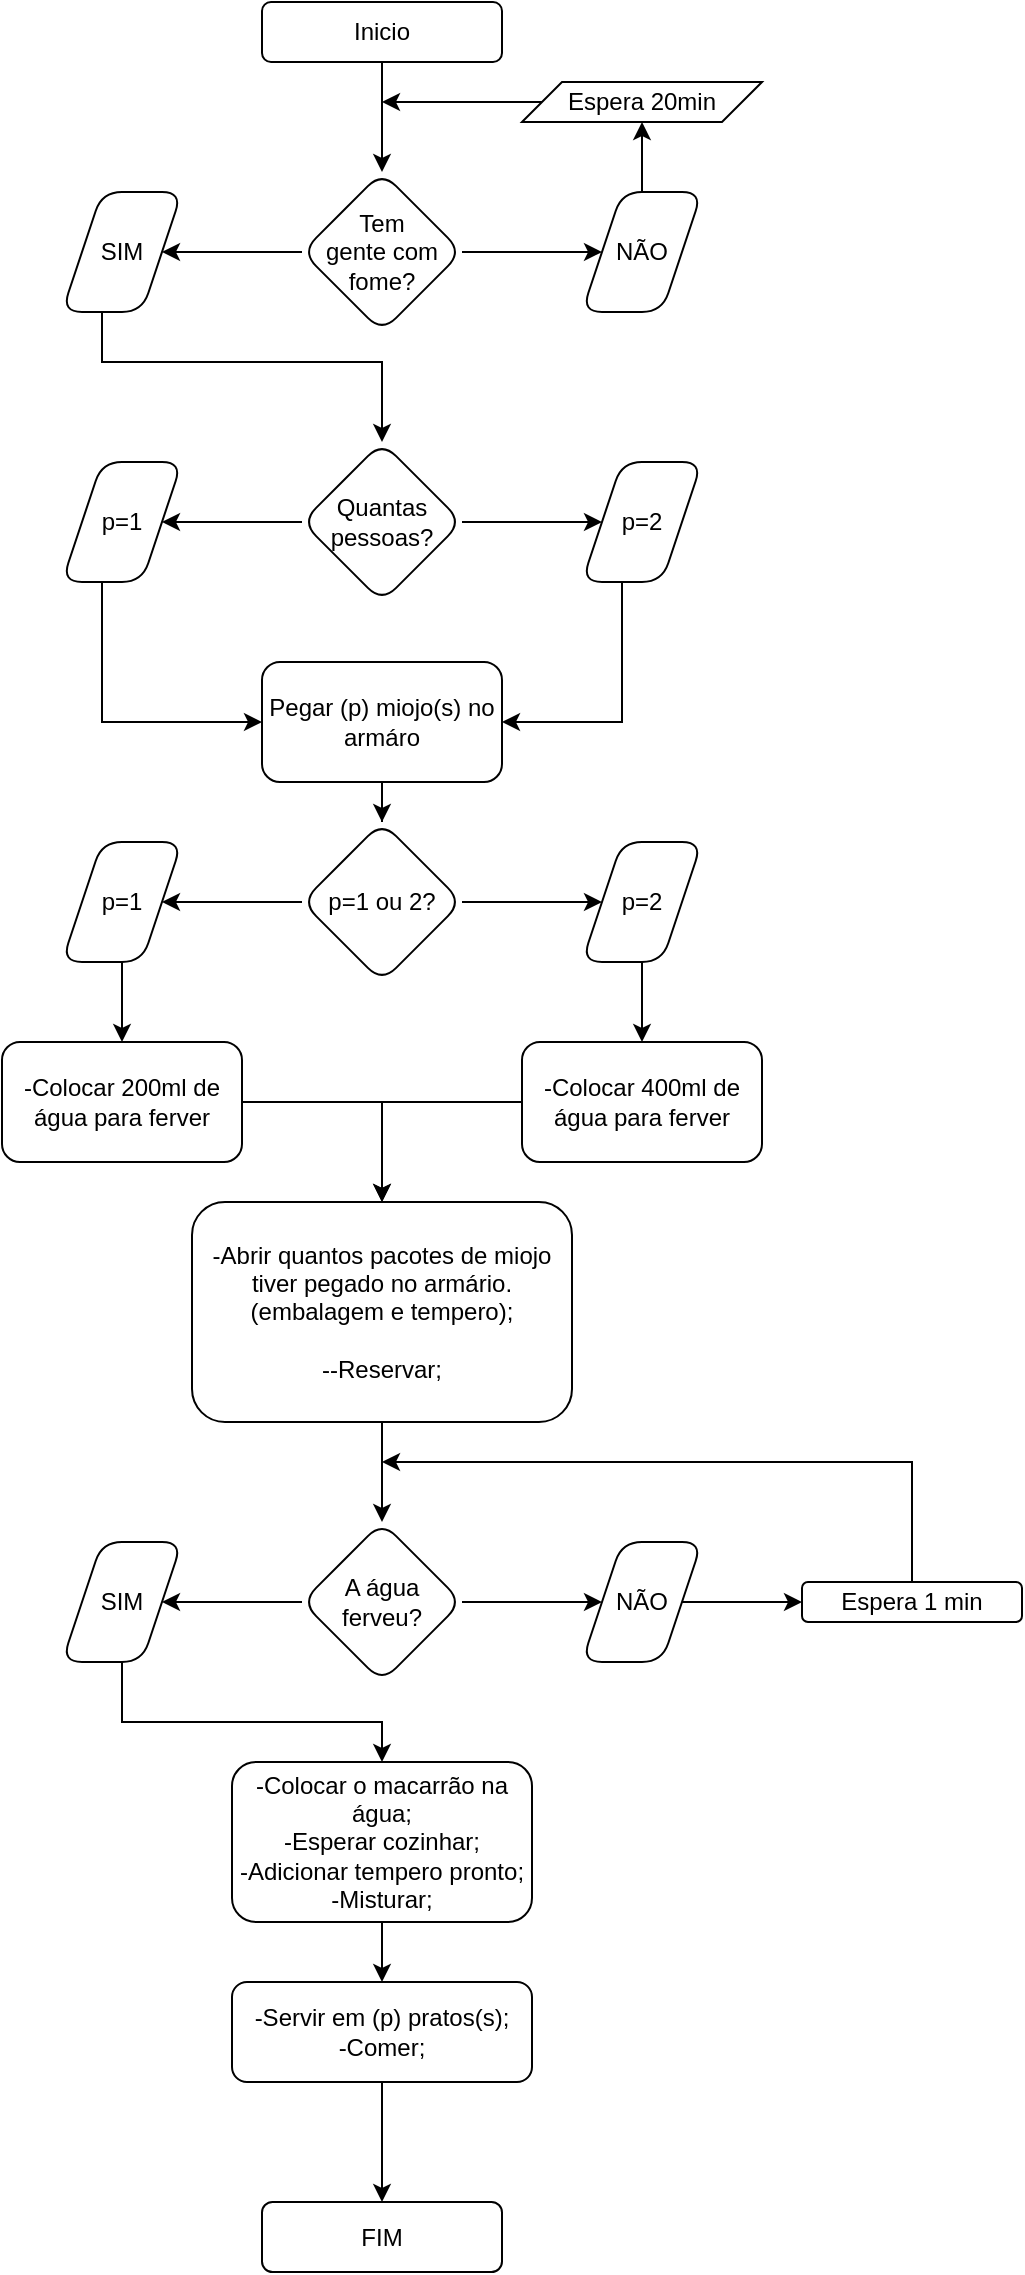 <mxfile version="20.8.0" type="github">
  <diagram id="S_Y_YnElNU_rRsE4kPmI" name="Página-1">
    <mxGraphModel dx="880" dy="522" grid="1" gridSize="10" guides="1" tooltips="1" connect="1" arrows="1" fold="1" page="1" pageScale="1" pageWidth="827" pageHeight="1169" math="0" shadow="0">
      <root>
        <mxCell id="0" />
        <mxCell id="1" parent="0" />
        <mxCell id="OAp7uTvMOBkOuxQ-HmVQ-3" value="" style="edgeStyle=orthogonalEdgeStyle;rounded=0;orthogonalLoop=1;jettySize=auto;html=1;" edge="1" parent="1" source="OAp7uTvMOBkOuxQ-HmVQ-1" target="OAp7uTvMOBkOuxQ-HmVQ-2">
          <mxGeometry relative="1" as="geometry" />
        </mxCell>
        <mxCell id="OAp7uTvMOBkOuxQ-HmVQ-1" value="Inicio" style="rounded=1;whiteSpace=wrap;html=1;" vertex="1" parent="1">
          <mxGeometry x="300" y="20" width="120" height="30" as="geometry" />
        </mxCell>
        <mxCell id="OAp7uTvMOBkOuxQ-HmVQ-6" value="" style="edgeStyle=orthogonalEdgeStyle;rounded=0;orthogonalLoop=1;jettySize=auto;html=1;" edge="1" parent="1" source="OAp7uTvMOBkOuxQ-HmVQ-2" target="OAp7uTvMOBkOuxQ-HmVQ-5">
          <mxGeometry relative="1" as="geometry" />
        </mxCell>
        <mxCell id="OAp7uTvMOBkOuxQ-HmVQ-8" value="" style="edgeStyle=orthogonalEdgeStyle;rounded=0;orthogonalLoop=1;jettySize=auto;html=1;" edge="1" parent="1" source="OAp7uTvMOBkOuxQ-HmVQ-2" target="OAp7uTvMOBkOuxQ-HmVQ-7">
          <mxGeometry relative="1" as="geometry" />
        </mxCell>
        <mxCell id="OAp7uTvMOBkOuxQ-HmVQ-2" value="Tem &lt;br&gt;gente com &lt;br&gt;fome?" style="rhombus;whiteSpace=wrap;html=1;rounded=1;" vertex="1" parent="1">
          <mxGeometry x="320" y="105" width="80" height="80" as="geometry" />
        </mxCell>
        <mxCell id="OAp7uTvMOBkOuxQ-HmVQ-5" value="NÃO" style="shape=parallelogram;perimeter=parallelogramPerimeter;whiteSpace=wrap;html=1;fixedSize=1;rounded=1;" vertex="1" parent="1">
          <mxGeometry x="460" y="115" width="60" height="60" as="geometry" />
        </mxCell>
        <mxCell id="OAp7uTvMOBkOuxQ-HmVQ-26" value="" style="edgeStyle=orthogonalEdgeStyle;rounded=0;orthogonalLoop=1;jettySize=auto;html=1;entryX=0.5;entryY=0;entryDx=0;entryDy=0;" edge="1" parent="1" source="OAp7uTvMOBkOuxQ-HmVQ-7" target="OAp7uTvMOBkOuxQ-HmVQ-25">
          <mxGeometry relative="1" as="geometry">
            <Array as="points">
              <mxPoint x="220" y="200" />
              <mxPoint x="360" y="200" />
            </Array>
          </mxGeometry>
        </mxCell>
        <mxCell id="OAp7uTvMOBkOuxQ-HmVQ-7" value="SIM" style="shape=parallelogram;perimeter=parallelogramPerimeter;whiteSpace=wrap;html=1;fixedSize=1;rounded=1;" vertex="1" parent="1">
          <mxGeometry x="200" y="115" width="60" height="60" as="geometry" />
        </mxCell>
        <mxCell id="OAp7uTvMOBkOuxQ-HmVQ-11" value="" style="endArrow=classic;html=1;rounded=0;" edge="1" parent="1" target="OAp7uTvMOBkOuxQ-HmVQ-12">
          <mxGeometry width="50" height="50" relative="1" as="geometry">
            <mxPoint x="490" y="115" as="sourcePoint" />
            <mxPoint x="360" y="80" as="targetPoint" />
            <Array as="points">
              <mxPoint x="490" y="80" />
            </Array>
          </mxGeometry>
        </mxCell>
        <mxCell id="OAp7uTvMOBkOuxQ-HmVQ-13" style="edgeStyle=orthogonalEdgeStyle;rounded=0;orthogonalLoop=1;jettySize=auto;html=1;" edge="1" parent="1" source="OAp7uTvMOBkOuxQ-HmVQ-12">
          <mxGeometry relative="1" as="geometry">
            <mxPoint x="360" y="70" as="targetPoint" />
          </mxGeometry>
        </mxCell>
        <mxCell id="OAp7uTvMOBkOuxQ-HmVQ-12" value="Espera 20min" style="shape=parallelogram;perimeter=parallelogramPerimeter;whiteSpace=wrap;html=1;fixedSize=1;" vertex="1" parent="1">
          <mxGeometry x="430" y="60" width="120" height="20" as="geometry" />
        </mxCell>
        <mxCell id="OAp7uTvMOBkOuxQ-HmVQ-34" style="edgeStyle=orthogonalEdgeStyle;rounded=0;orthogonalLoop=1;jettySize=auto;html=1;entryX=0;entryY=0.5;entryDx=0;entryDy=0;" edge="1" parent="1" source="OAp7uTvMOBkOuxQ-HmVQ-20" target="OAp7uTvMOBkOuxQ-HmVQ-30">
          <mxGeometry x="0.212" y="-60" relative="1" as="geometry">
            <Array as="points">
              <mxPoint x="220" y="380" />
            </Array>
            <mxPoint as="offset" />
          </mxGeometry>
        </mxCell>
        <mxCell id="OAp7uTvMOBkOuxQ-HmVQ-20" value="p=1" style="shape=parallelogram;perimeter=parallelogramPerimeter;whiteSpace=wrap;html=1;fixedSize=1;rounded=1;" vertex="1" parent="1">
          <mxGeometry x="200" y="250" width="60" height="60" as="geometry" />
        </mxCell>
        <mxCell id="OAp7uTvMOBkOuxQ-HmVQ-36" style="edgeStyle=orthogonalEdgeStyle;rounded=0;orthogonalLoop=1;jettySize=auto;html=1;entryX=1;entryY=0.5;entryDx=0;entryDy=0;" edge="1" parent="1" source="OAp7uTvMOBkOuxQ-HmVQ-22" target="OAp7uTvMOBkOuxQ-HmVQ-30">
          <mxGeometry relative="1" as="geometry">
            <mxPoint x="490" y="380" as="targetPoint" />
            <Array as="points">
              <mxPoint x="480" y="380" />
            </Array>
          </mxGeometry>
        </mxCell>
        <mxCell id="OAp7uTvMOBkOuxQ-HmVQ-22" value="p=2" style="shape=parallelogram;perimeter=parallelogramPerimeter;whiteSpace=wrap;html=1;fixedSize=1;rounded=1;" vertex="1" parent="1">
          <mxGeometry x="460" y="250" width="60" height="60" as="geometry" />
        </mxCell>
        <mxCell id="OAp7uTvMOBkOuxQ-HmVQ-27" value="" style="edgeStyle=orthogonalEdgeStyle;rounded=0;orthogonalLoop=1;jettySize=auto;html=1;" edge="1" parent="1" source="OAp7uTvMOBkOuxQ-HmVQ-25" target="OAp7uTvMOBkOuxQ-HmVQ-20">
          <mxGeometry relative="1" as="geometry" />
        </mxCell>
        <mxCell id="OAp7uTvMOBkOuxQ-HmVQ-29" value="" style="edgeStyle=orthogonalEdgeStyle;rounded=0;orthogonalLoop=1;jettySize=auto;html=1;" edge="1" parent="1" source="OAp7uTvMOBkOuxQ-HmVQ-25" target="OAp7uTvMOBkOuxQ-HmVQ-22">
          <mxGeometry relative="1" as="geometry" />
        </mxCell>
        <mxCell id="OAp7uTvMOBkOuxQ-HmVQ-25" value="Quantas&lt;br style=&quot;border-color: var(--border-color);&quot;&gt;pessoas?" style="rhombus;whiteSpace=wrap;html=1;rounded=1;" vertex="1" parent="1">
          <mxGeometry x="320" y="240" width="80" height="80" as="geometry" />
        </mxCell>
        <mxCell id="OAp7uTvMOBkOuxQ-HmVQ-43" value="" style="edgeStyle=orthogonalEdgeStyle;rounded=0;orthogonalLoop=1;jettySize=auto;html=1;" edge="1" parent="1" source="OAp7uTvMOBkOuxQ-HmVQ-30" target="OAp7uTvMOBkOuxQ-HmVQ-42">
          <mxGeometry relative="1" as="geometry" />
        </mxCell>
        <mxCell id="OAp7uTvMOBkOuxQ-HmVQ-30" value="Pegar (p) miojo(s) no armáro" style="rounded=1;whiteSpace=wrap;html=1;" vertex="1" parent="1">
          <mxGeometry x="300" y="350" width="120" height="60" as="geometry" />
        </mxCell>
        <mxCell id="OAp7uTvMOBkOuxQ-HmVQ-47" value="" style="edgeStyle=orthogonalEdgeStyle;rounded=0;orthogonalLoop=1;jettySize=auto;html=1;" edge="1" parent="1" source="OAp7uTvMOBkOuxQ-HmVQ-42" target="OAp7uTvMOBkOuxQ-HmVQ-44">
          <mxGeometry relative="1" as="geometry" />
        </mxCell>
        <mxCell id="OAp7uTvMOBkOuxQ-HmVQ-48" value="" style="edgeStyle=orthogonalEdgeStyle;rounded=0;orthogonalLoop=1;jettySize=auto;html=1;" edge="1" parent="1" source="OAp7uTvMOBkOuxQ-HmVQ-42" target="OAp7uTvMOBkOuxQ-HmVQ-46">
          <mxGeometry relative="1" as="geometry" />
        </mxCell>
        <mxCell id="OAp7uTvMOBkOuxQ-HmVQ-42" value="p=1 ou 2?" style="rhombus;whiteSpace=wrap;html=1;rounded=1;" vertex="1" parent="1">
          <mxGeometry x="320" y="430" width="80" height="80" as="geometry" />
        </mxCell>
        <mxCell id="OAp7uTvMOBkOuxQ-HmVQ-50" value="" style="edgeStyle=orthogonalEdgeStyle;rounded=0;orthogonalLoop=1;jettySize=auto;html=1;" edge="1" parent="1" source="OAp7uTvMOBkOuxQ-HmVQ-44" target="OAp7uTvMOBkOuxQ-HmVQ-49">
          <mxGeometry relative="1" as="geometry" />
        </mxCell>
        <mxCell id="OAp7uTvMOBkOuxQ-HmVQ-44" value="p=1" style="shape=parallelogram;perimeter=parallelogramPerimeter;whiteSpace=wrap;html=1;fixedSize=1;rounded=1;" vertex="1" parent="1">
          <mxGeometry x="200" y="440" width="60" height="60" as="geometry" />
        </mxCell>
        <mxCell id="OAp7uTvMOBkOuxQ-HmVQ-52" value="" style="edgeStyle=orthogonalEdgeStyle;rounded=0;orthogonalLoop=1;jettySize=auto;html=1;" edge="1" parent="1" source="OAp7uTvMOBkOuxQ-HmVQ-46" target="OAp7uTvMOBkOuxQ-HmVQ-51">
          <mxGeometry relative="1" as="geometry" />
        </mxCell>
        <mxCell id="OAp7uTvMOBkOuxQ-HmVQ-46" value="p=2" style="shape=parallelogram;perimeter=parallelogramPerimeter;whiteSpace=wrap;html=1;fixedSize=1;rounded=1;" vertex="1" parent="1">
          <mxGeometry x="460" y="440" width="60" height="60" as="geometry" />
        </mxCell>
        <mxCell id="OAp7uTvMOBkOuxQ-HmVQ-54" value="" style="edgeStyle=orthogonalEdgeStyle;rounded=0;orthogonalLoop=1;jettySize=auto;html=1;" edge="1" parent="1" source="OAp7uTvMOBkOuxQ-HmVQ-49" target="OAp7uTvMOBkOuxQ-HmVQ-53">
          <mxGeometry relative="1" as="geometry">
            <Array as="points">
              <mxPoint x="360" y="570" />
            </Array>
          </mxGeometry>
        </mxCell>
        <mxCell id="OAp7uTvMOBkOuxQ-HmVQ-49" value="-Colocar 200ml de água para ferver" style="rounded=1;whiteSpace=wrap;html=1;" vertex="1" parent="1">
          <mxGeometry x="170" y="540" width="120" height="60" as="geometry" />
        </mxCell>
        <mxCell id="OAp7uTvMOBkOuxQ-HmVQ-55" style="edgeStyle=orthogonalEdgeStyle;rounded=0;orthogonalLoop=1;jettySize=auto;html=1;entryX=0.5;entryY=0;entryDx=0;entryDy=0;" edge="1" parent="1" source="OAp7uTvMOBkOuxQ-HmVQ-51" target="OAp7uTvMOBkOuxQ-HmVQ-53">
          <mxGeometry relative="1" as="geometry">
            <Array as="points">
              <mxPoint x="360" y="570" />
            </Array>
          </mxGeometry>
        </mxCell>
        <mxCell id="OAp7uTvMOBkOuxQ-HmVQ-51" value="-Colocar 400ml de água para ferver" style="rounded=1;whiteSpace=wrap;html=1;" vertex="1" parent="1">
          <mxGeometry x="430" y="540" width="120" height="60" as="geometry" />
        </mxCell>
        <mxCell id="OAp7uTvMOBkOuxQ-HmVQ-57" value="" style="edgeStyle=orthogonalEdgeStyle;rounded=0;orthogonalLoop=1;jettySize=auto;html=1;" edge="1" parent="1" source="OAp7uTvMOBkOuxQ-HmVQ-53" target="OAp7uTvMOBkOuxQ-HmVQ-56">
          <mxGeometry relative="1" as="geometry" />
        </mxCell>
        <mxCell id="OAp7uTvMOBkOuxQ-HmVQ-53" value="-Abrir quantos pacotes de miojo tiver pegado no armário. (embalagem e tempero);&lt;br&gt;&lt;br&gt;--Reservar;" style="rounded=1;whiteSpace=wrap;html=1;" vertex="1" parent="1">
          <mxGeometry x="265" y="620" width="190" height="110" as="geometry" />
        </mxCell>
        <mxCell id="OAp7uTvMOBkOuxQ-HmVQ-60" value="" style="edgeStyle=orthogonalEdgeStyle;rounded=0;orthogonalLoop=1;jettySize=auto;html=1;" edge="1" parent="1" source="OAp7uTvMOBkOuxQ-HmVQ-56" target="OAp7uTvMOBkOuxQ-HmVQ-58">
          <mxGeometry relative="1" as="geometry" />
        </mxCell>
        <mxCell id="OAp7uTvMOBkOuxQ-HmVQ-61" value="" style="edgeStyle=orthogonalEdgeStyle;rounded=0;orthogonalLoop=1;jettySize=auto;html=1;" edge="1" parent="1" source="OAp7uTvMOBkOuxQ-HmVQ-56" target="OAp7uTvMOBkOuxQ-HmVQ-59">
          <mxGeometry relative="1" as="geometry" />
        </mxCell>
        <mxCell id="OAp7uTvMOBkOuxQ-HmVQ-56" value="A água ferveu?" style="rhombus;whiteSpace=wrap;html=1;rounded=1;" vertex="1" parent="1">
          <mxGeometry x="320" y="780" width="80" height="80" as="geometry" />
        </mxCell>
        <mxCell id="OAp7uTvMOBkOuxQ-HmVQ-66" value="" style="edgeStyle=orthogonalEdgeStyle;rounded=0;orthogonalLoop=1;jettySize=auto;html=1;" edge="1" parent="1" source="OAp7uTvMOBkOuxQ-HmVQ-58" target="OAp7uTvMOBkOuxQ-HmVQ-65">
          <mxGeometry relative="1" as="geometry">
            <Array as="points">
              <mxPoint x="230" y="880" />
              <mxPoint x="360" y="880" />
            </Array>
          </mxGeometry>
        </mxCell>
        <mxCell id="OAp7uTvMOBkOuxQ-HmVQ-58" value="SIM" style="shape=parallelogram;perimeter=parallelogramPerimeter;whiteSpace=wrap;html=1;fixedSize=1;rounded=1;" vertex="1" parent="1">
          <mxGeometry x="200" y="790" width="60" height="60" as="geometry" />
        </mxCell>
        <mxCell id="OAp7uTvMOBkOuxQ-HmVQ-63" value="" style="edgeStyle=orthogonalEdgeStyle;rounded=0;orthogonalLoop=1;jettySize=auto;html=1;" edge="1" parent="1" source="OAp7uTvMOBkOuxQ-HmVQ-59" target="OAp7uTvMOBkOuxQ-HmVQ-62">
          <mxGeometry relative="1" as="geometry" />
        </mxCell>
        <mxCell id="OAp7uTvMOBkOuxQ-HmVQ-59" value="NÃO" style="shape=parallelogram;perimeter=parallelogramPerimeter;whiteSpace=wrap;html=1;fixedSize=1;rounded=1;" vertex="1" parent="1">
          <mxGeometry x="460" y="790" width="60" height="60" as="geometry" />
        </mxCell>
        <mxCell id="OAp7uTvMOBkOuxQ-HmVQ-64" style="edgeStyle=orthogonalEdgeStyle;rounded=0;orthogonalLoop=1;jettySize=auto;html=1;" edge="1" parent="1" source="OAp7uTvMOBkOuxQ-HmVQ-62">
          <mxGeometry relative="1" as="geometry">
            <mxPoint x="360" y="750" as="targetPoint" />
            <Array as="points">
              <mxPoint x="625" y="750" />
              <mxPoint x="360" y="750" />
            </Array>
          </mxGeometry>
        </mxCell>
        <mxCell id="OAp7uTvMOBkOuxQ-HmVQ-62" value="Espera 1 min" style="whiteSpace=wrap;html=1;rounded=1;" vertex="1" parent="1">
          <mxGeometry x="570" y="810" width="110" height="20" as="geometry" />
        </mxCell>
        <mxCell id="OAp7uTvMOBkOuxQ-HmVQ-81" value="" style="edgeStyle=orthogonalEdgeStyle;rounded=0;orthogonalLoop=1;jettySize=auto;html=1;" edge="1" parent="1" source="OAp7uTvMOBkOuxQ-HmVQ-65" target="OAp7uTvMOBkOuxQ-HmVQ-80">
          <mxGeometry relative="1" as="geometry" />
        </mxCell>
        <mxCell id="OAp7uTvMOBkOuxQ-HmVQ-65" value="-Colocar o macarrão na água;&lt;br&gt;-Esperar cozinhar;&lt;br&gt;-Adicionar tempero pronto;&lt;br&gt;-Misturar;" style="whiteSpace=wrap;html=1;rounded=1;" vertex="1" parent="1">
          <mxGeometry x="285" y="900" width="150" height="80" as="geometry" />
        </mxCell>
        <mxCell id="OAp7uTvMOBkOuxQ-HmVQ-85" value="" style="edgeStyle=orthogonalEdgeStyle;rounded=0;orthogonalLoop=1;jettySize=auto;html=1;" edge="1" parent="1" source="OAp7uTvMOBkOuxQ-HmVQ-80" target="OAp7uTvMOBkOuxQ-HmVQ-84">
          <mxGeometry relative="1" as="geometry" />
        </mxCell>
        <mxCell id="OAp7uTvMOBkOuxQ-HmVQ-80" value="-Servir em (p) pratos(s);&lt;br&gt;-Comer;" style="whiteSpace=wrap;html=1;rounded=1;" vertex="1" parent="1">
          <mxGeometry x="285" y="1010" width="150" height="50" as="geometry" />
        </mxCell>
        <mxCell id="OAp7uTvMOBkOuxQ-HmVQ-84" value="FIM" style="whiteSpace=wrap;html=1;rounded=1;" vertex="1" parent="1">
          <mxGeometry x="300" y="1120" width="120" height="35" as="geometry" />
        </mxCell>
      </root>
    </mxGraphModel>
  </diagram>
</mxfile>
